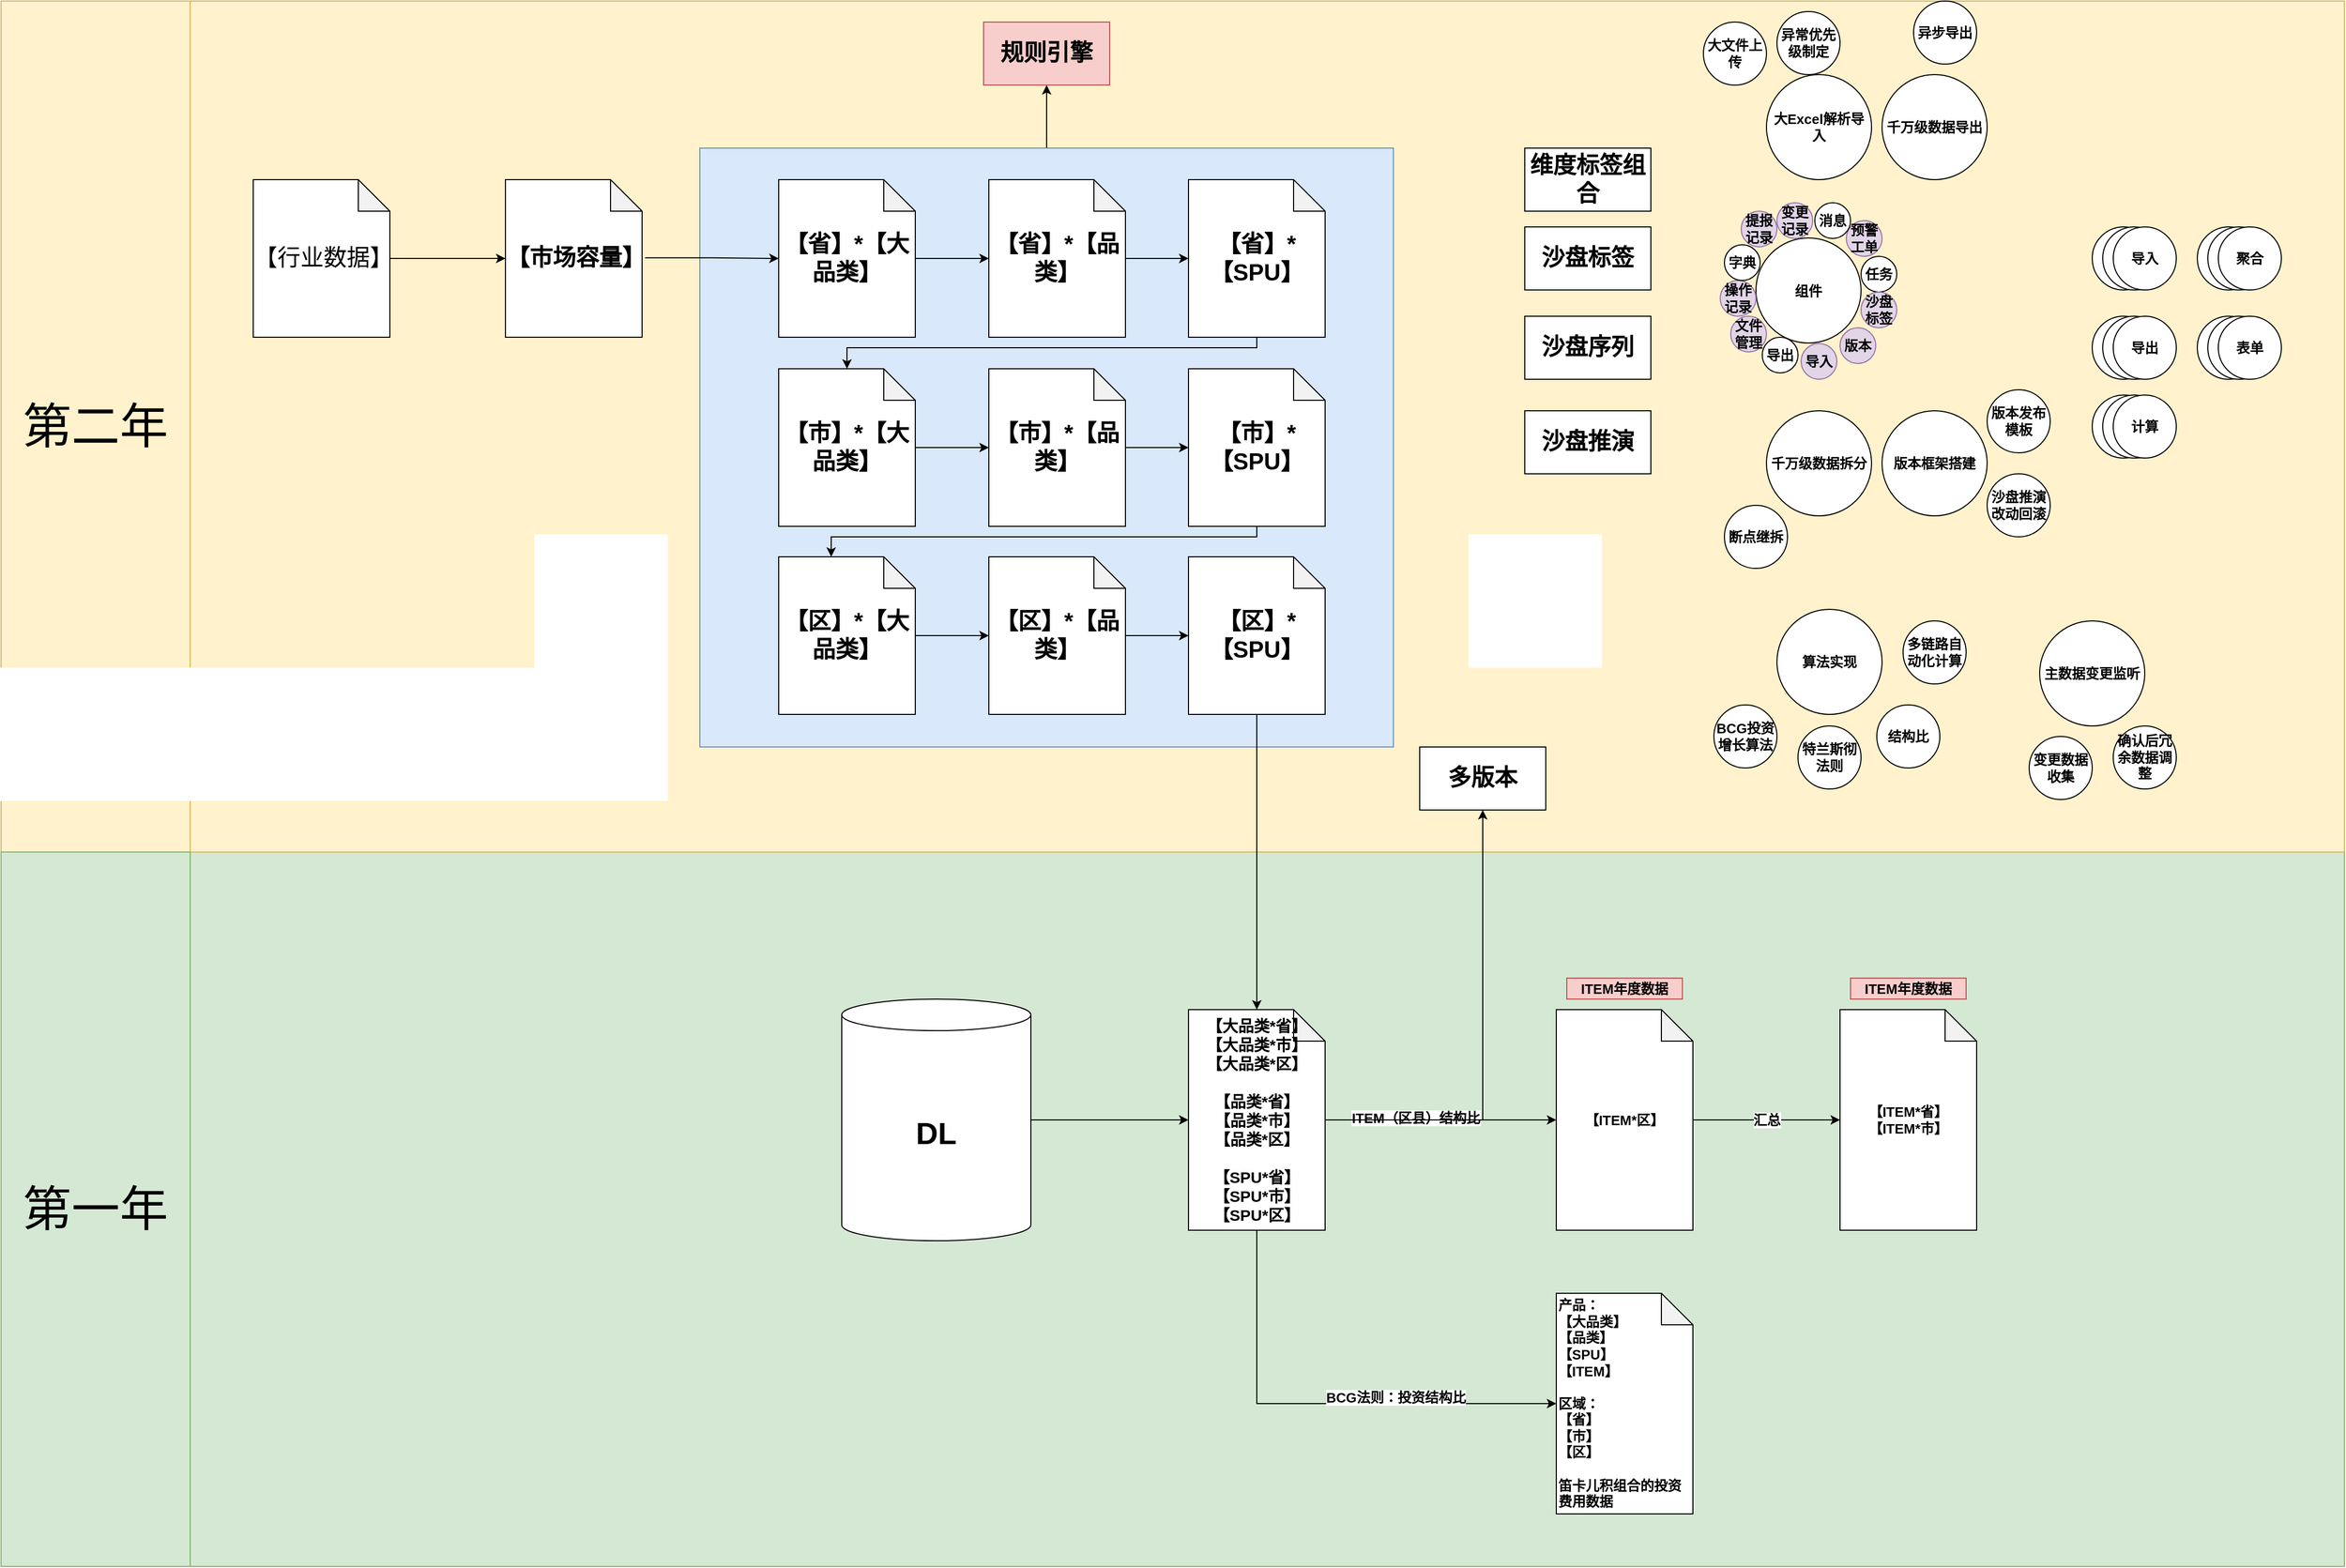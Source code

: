 <mxfile version="24.4.9" type="github">
  <diagram name="第 1 页" id="8OH2w3zE5pinLje4Pi6W">
    <mxGraphModel dx="3385" dy="2359" grid="1" gridSize="10" guides="1" tooltips="1" connect="1" arrows="1" fold="1" page="1" pageScale="1" pageWidth="827" pageHeight="1169" math="0" shadow="0">
      <root>
        <mxCell id="0" />
        <mxCell id="1" parent="0" />
        <mxCell id="eHLW0SlGa90sGgPydKtf-51" value="" style="rounded=0;whiteSpace=wrap;html=1;fillColor=#d5e8d4;strokeColor=#82b366;" parent="1" vertex="1">
          <mxGeometry x="-900" width="2050" height="680" as="geometry" />
        </mxCell>
        <mxCell id="eHLW0SlGa90sGgPydKtf-50" value="" style="rounded=0;whiteSpace=wrap;html=1;fillColor=#fff2cc;strokeColor=#d6b656;" parent="1" vertex="1">
          <mxGeometry x="-900" y="-810" width="2050" height="810" as="geometry" />
        </mxCell>
        <mxCell id="eHLW0SlGa90sGgPydKtf-121" value="" style="edgeStyle=orthogonalEdgeStyle;rounded=0;orthogonalLoop=1;jettySize=auto;html=1;fontSize=22;fontStyle=1" parent="1" source="eHLW0SlGa90sGgPydKtf-46" target="eHLW0SlGa90sGgPydKtf-120" edge="1">
          <mxGeometry relative="1" as="geometry" />
        </mxCell>
        <mxCell id="eHLW0SlGa90sGgPydKtf-46" value="" style="rounded=0;whiteSpace=wrap;html=1;fillColor=#dae8fc;strokeColor=#6c8ebf;fontSize=22;fontStyle=1" parent="1" vertex="1">
          <mxGeometry x="-415" y="-670" width="660" height="570" as="geometry" />
        </mxCell>
        <mxCell id="eHLW0SlGa90sGgPydKtf-5" value="" style="edgeStyle=orthogonalEdgeStyle;rounded=0;orthogonalLoop=1;jettySize=auto;html=1;fontSize=13;fontStyle=1" parent="1" source="eHLW0SlGa90sGgPydKtf-2" target="eHLW0SlGa90sGgPydKtf-4" edge="1">
          <mxGeometry relative="1" as="geometry" />
        </mxCell>
        <mxCell id="eHLW0SlGa90sGgPydKtf-7" value="ITEM（区县）结构比" style="edgeLabel;html=1;align=center;verticalAlign=middle;resizable=0;points=[];fontSize=13;fontStyle=1" parent="eHLW0SlGa90sGgPydKtf-5" vertex="1" connectable="0">
          <mxGeometry x="-0.22" y="2" relative="1" as="geometry">
            <mxPoint as="offset" />
          </mxGeometry>
        </mxCell>
        <mxCell id="eHLW0SlGa90sGgPydKtf-10" style="edgeStyle=orthogonalEdgeStyle;rounded=0;orthogonalLoop=1;jettySize=auto;html=1;exitX=0.5;exitY=1;exitDx=0;exitDy=0;exitPerimeter=0;entryX=0;entryY=0.5;entryDx=0;entryDy=0;entryPerimeter=0;fontSize=13;fontStyle=1" parent="1" source="eHLW0SlGa90sGgPydKtf-2" target="eHLW0SlGa90sGgPydKtf-8" edge="1">
          <mxGeometry relative="1" as="geometry" />
        </mxCell>
        <mxCell id="eHLW0SlGa90sGgPydKtf-14" value="BCG法则：投资结构比" style="edgeLabel;html=1;align=center;verticalAlign=middle;resizable=0;points=[];fontSize=13;fontStyle=1" parent="eHLW0SlGa90sGgPydKtf-10" vertex="1" connectable="0">
          <mxGeometry x="0.319" y="6" relative="1" as="geometry">
            <mxPoint as="offset" />
          </mxGeometry>
        </mxCell>
        <mxCell id="eHLW0SlGa90sGgPydKtf-123" value="" style="edgeStyle=orthogonalEdgeStyle;rounded=0;orthogonalLoop=1;jettySize=auto;html=1;fontSize=13;fontStyle=1" parent="1" source="eHLW0SlGa90sGgPydKtf-2" target="eHLW0SlGa90sGgPydKtf-122" edge="1">
          <mxGeometry relative="1" as="geometry" />
        </mxCell>
        <mxCell id="eHLW0SlGa90sGgPydKtf-2" value="【大品类*省】&lt;br style=&quot;font-size: 15px;&quot;&gt;【大品类*市】&lt;br style=&quot;font-size: 15px;&quot;&gt;【大品类*区】&lt;br style=&quot;font-size: 15px;&quot;&gt;&lt;br style=&quot;font-size: 15px;&quot;&gt;【品类*省】&lt;br style=&quot;font-size: 15px;&quot;&gt;【品类*市】&lt;br style=&quot;font-size: 15px;&quot;&gt;【品类*区】&lt;br style=&quot;font-size: 15px;&quot;&gt;&lt;br style=&quot;font-size: 15px;&quot;&gt;【SPU*省】&lt;br style=&quot;font-size: 15px;&quot;&gt;【SPU*市】&lt;br style=&quot;font-size: 15px;&quot;&gt;【SPU*区】&lt;br style=&quot;font-size: 15px;&quot;&gt;" style="shape=note;whiteSpace=wrap;html=1;backgroundOutline=1;darkOpacity=0.05;fontSize=15;fontStyle=1" parent="1" vertex="1">
          <mxGeometry x="50" y="150" width="130" height="210" as="geometry" />
        </mxCell>
        <mxCell id="eHLW0SlGa90sGgPydKtf-13" value="汇总" style="edgeStyle=orthogonalEdgeStyle;rounded=0;orthogonalLoop=1;jettySize=auto;html=1;fontSize=13;fontStyle=1" parent="1" source="eHLW0SlGa90sGgPydKtf-4" target="eHLW0SlGa90sGgPydKtf-12" edge="1">
          <mxGeometry relative="1" as="geometry" />
        </mxCell>
        <mxCell id="eHLW0SlGa90sGgPydKtf-4" value="【ITEM*区】" style="shape=note;whiteSpace=wrap;html=1;backgroundOutline=1;darkOpacity=0.05;fontSize=13;fontStyle=1" parent="1" vertex="1">
          <mxGeometry x="400" y="150" width="130" height="210" as="geometry" />
        </mxCell>
        <mxCell id="eHLW0SlGa90sGgPydKtf-8" value="产品：&lt;br style=&quot;font-size: 13px;&quot;&gt;【大品类】&lt;br style=&quot;font-size: 13px;&quot;&gt;【品类】&lt;br style=&quot;font-size: 13px;&quot;&gt;【SPU】&lt;br style=&quot;font-size: 13px;&quot;&gt;【ITEM】&lt;br style=&quot;font-size: 13px;&quot;&gt;&lt;br style=&quot;font-size: 13px;&quot;&gt;区域：&lt;br style=&quot;font-size: 13px;&quot;&gt;【省】&lt;br style=&quot;font-size: 13px;&quot;&gt;【市】&lt;br style=&quot;font-size: 13px;&quot;&gt;【区】&lt;br style=&quot;font-size: 13px;&quot;&gt;&lt;br style=&quot;font-size: 13px;&quot;&gt;笛卡儿积组合的投资费用数据" style="shape=note;whiteSpace=wrap;html=1;backgroundOutline=1;darkOpacity=0.05;align=left;fontSize=13;fontStyle=1" parent="1" vertex="1">
          <mxGeometry x="400" y="420" width="130" height="210" as="geometry" />
        </mxCell>
        <mxCell id="eHLW0SlGa90sGgPydKtf-11" value="ITEM年度数据" style="text;html=1;strokeColor=#b85450;fillColor=#f8cecc;align=center;verticalAlign=middle;whiteSpace=wrap;rounded=0;fontStyle=1;fontSize=13;" parent="1" vertex="1">
          <mxGeometry x="410" y="120" width="110" height="20" as="geometry" />
        </mxCell>
        <mxCell id="eHLW0SlGa90sGgPydKtf-12" value="【ITEM*省】&lt;br style=&quot;font-size: 13px;&quot;&gt;【ITEM*市】" style="shape=note;whiteSpace=wrap;html=1;backgroundOutline=1;darkOpacity=0.05;fontSize=13;fontStyle=1" parent="1" vertex="1">
          <mxGeometry x="670" y="150" width="130" height="210" as="geometry" />
        </mxCell>
        <mxCell id="eHLW0SlGa90sGgPydKtf-15" value="ITEM年度数据" style="text;html=1;strokeColor=#b85450;fillColor=#f8cecc;align=center;verticalAlign=middle;whiteSpace=wrap;rounded=0;fontStyle=1;fontSize=13;" parent="1" vertex="1">
          <mxGeometry x="680" y="120" width="110" height="20" as="geometry" />
        </mxCell>
        <mxCell id="eHLW0SlGa90sGgPydKtf-19" value="" style="edgeStyle=orthogonalEdgeStyle;rounded=0;orthogonalLoop=1;jettySize=auto;html=1;fontSize=22;fontStyle=1" parent="1" source="eHLW0SlGa90sGgPydKtf-17" target="eHLW0SlGa90sGgPydKtf-18" edge="1">
          <mxGeometry relative="1" as="geometry" />
        </mxCell>
        <mxCell id="eHLW0SlGa90sGgPydKtf-17" value="【行业数据】" style="shape=note;whiteSpace=wrap;html=1;backgroundOutline=1;darkOpacity=0.05;fontSize=22;" parent="1" vertex="1">
          <mxGeometry x="-840" y="-640" width="130" height="150" as="geometry" />
        </mxCell>
        <mxCell id="eHLW0SlGa90sGgPydKtf-37" style="edgeStyle=orthogonalEdgeStyle;rounded=0;orthogonalLoop=1;jettySize=auto;html=1;exitX=1.022;exitY=0.496;exitDx=0;exitDy=0;exitPerimeter=0;entryX=0;entryY=0.5;entryDx=0;entryDy=0;entryPerimeter=0;fontSize=22;fontStyle=1" parent="1" source="eHLW0SlGa90sGgPydKtf-18" target="eHLW0SlGa90sGgPydKtf-22" edge="1">
          <mxGeometry relative="1" as="geometry" />
        </mxCell>
        <mxCell id="eHLW0SlGa90sGgPydKtf-18" value="【市场容量】" style="shape=note;whiteSpace=wrap;html=1;backgroundOutline=1;darkOpacity=0.05;fontSize=22;fontStyle=1" parent="1" vertex="1">
          <mxGeometry x="-600" y="-640" width="130" height="150" as="geometry" />
        </mxCell>
        <mxCell id="eHLW0SlGa90sGgPydKtf-38" value="" style="edgeStyle=orthogonalEdgeStyle;rounded=0;orthogonalLoop=1;jettySize=auto;html=1;fontSize=22;fontStyle=1" parent="1" source="eHLW0SlGa90sGgPydKtf-22" target="eHLW0SlGa90sGgPydKtf-23" edge="1">
          <mxGeometry relative="1" as="geometry" />
        </mxCell>
        <mxCell id="eHLW0SlGa90sGgPydKtf-22" value="【省】*【大品类】" style="shape=note;whiteSpace=wrap;html=1;backgroundOutline=1;darkOpacity=0.05;fontSize=22;fontStyle=1" parent="1" vertex="1">
          <mxGeometry x="-340" y="-640" width="130" height="150" as="geometry" />
        </mxCell>
        <mxCell id="eHLW0SlGa90sGgPydKtf-39" value="" style="edgeStyle=orthogonalEdgeStyle;rounded=0;orthogonalLoop=1;jettySize=auto;html=1;fontSize=22;fontStyle=1" parent="1" source="eHLW0SlGa90sGgPydKtf-23" target="eHLW0SlGa90sGgPydKtf-24" edge="1">
          <mxGeometry relative="1" as="geometry" />
        </mxCell>
        <mxCell id="eHLW0SlGa90sGgPydKtf-23" value="【省】*【品类】" style="shape=note;whiteSpace=wrap;html=1;backgroundOutline=1;darkOpacity=0.05;fontSize=22;fontStyle=1" parent="1" vertex="1">
          <mxGeometry x="-140" y="-640" width="130" height="150" as="geometry" />
        </mxCell>
        <mxCell id="eHLW0SlGa90sGgPydKtf-40" style="edgeStyle=orthogonalEdgeStyle;rounded=0;orthogonalLoop=1;jettySize=auto;html=1;entryX=0.5;entryY=0;entryDx=0;entryDy=0;entryPerimeter=0;fontSize=22;fontStyle=1" parent="1" source="eHLW0SlGa90sGgPydKtf-24" target="eHLW0SlGa90sGgPydKtf-31" edge="1">
          <mxGeometry relative="1" as="geometry">
            <Array as="points">
              <mxPoint x="115" y="-480" />
              <mxPoint x="-275" y="-480" />
            </Array>
          </mxGeometry>
        </mxCell>
        <mxCell id="eHLW0SlGa90sGgPydKtf-24" value="【省】*【SPU】" style="shape=note;whiteSpace=wrap;html=1;backgroundOutline=1;darkOpacity=0.05;fontSize=22;fontStyle=1" parent="1" vertex="1">
          <mxGeometry x="50" y="-640" width="130" height="150" as="geometry" />
        </mxCell>
        <mxCell id="eHLW0SlGa90sGgPydKtf-41" value="" style="edgeStyle=orthogonalEdgeStyle;rounded=0;orthogonalLoop=1;jettySize=auto;html=1;fontSize=22;fontStyle=1" parent="1" source="eHLW0SlGa90sGgPydKtf-31" target="eHLW0SlGa90sGgPydKtf-32" edge="1">
          <mxGeometry relative="1" as="geometry" />
        </mxCell>
        <mxCell id="eHLW0SlGa90sGgPydKtf-31" value="【市】*【大品类】" style="shape=note;whiteSpace=wrap;html=1;backgroundOutline=1;darkOpacity=0.05;fontSize=22;fontStyle=1" parent="1" vertex="1">
          <mxGeometry x="-340" y="-460" width="130" height="150" as="geometry" />
        </mxCell>
        <mxCell id="eHLW0SlGa90sGgPydKtf-42" value="" style="edgeStyle=orthogonalEdgeStyle;rounded=0;orthogonalLoop=1;jettySize=auto;html=1;fontSize=22;fontStyle=1" parent="1" source="eHLW0SlGa90sGgPydKtf-32" target="eHLW0SlGa90sGgPydKtf-33" edge="1">
          <mxGeometry relative="1" as="geometry" />
        </mxCell>
        <mxCell id="eHLW0SlGa90sGgPydKtf-32" value="【市】*【品类】" style="shape=note;whiteSpace=wrap;html=1;backgroundOutline=1;darkOpacity=0.05;fontSize=22;fontStyle=1" parent="1" vertex="1">
          <mxGeometry x="-140" y="-460" width="130" height="150" as="geometry" />
        </mxCell>
        <mxCell id="eHLW0SlGa90sGgPydKtf-43" style="edgeStyle=orthogonalEdgeStyle;rounded=0;orthogonalLoop=1;jettySize=auto;html=1;entryX=0;entryY=0;entryDx=50;entryDy=0;entryPerimeter=0;fontSize=22;fontStyle=1" parent="1" source="eHLW0SlGa90sGgPydKtf-33" target="eHLW0SlGa90sGgPydKtf-34" edge="1">
          <mxGeometry relative="1" as="geometry">
            <Array as="points">
              <mxPoint x="115" y="-300" />
              <mxPoint x="-290" y="-300" />
            </Array>
          </mxGeometry>
        </mxCell>
        <mxCell id="eHLW0SlGa90sGgPydKtf-33" value="【市】*【SPU】" style="shape=note;whiteSpace=wrap;html=1;backgroundOutline=1;darkOpacity=0.05;fontSize=22;fontStyle=1" parent="1" vertex="1">
          <mxGeometry x="50" y="-460" width="130" height="150" as="geometry" />
        </mxCell>
        <mxCell id="eHLW0SlGa90sGgPydKtf-44" value="" style="edgeStyle=orthogonalEdgeStyle;rounded=0;orthogonalLoop=1;jettySize=auto;html=1;fontSize=22;fontStyle=1" parent="1" source="eHLW0SlGa90sGgPydKtf-34" target="eHLW0SlGa90sGgPydKtf-35" edge="1">
          <mxGeometry relative="1" as="geometry" />
        </mxCell>
        <mxCell id="eHLW0SlGa90sGgPydKtf-34" value="【区】*【大品类】" style="shape=note;whiteSpace=wrap;html=1;backgroundOutline=1;darkOpacity=0.05;fontSize=22;fontStyle=1" parent="1" vertex="1">
          <mxGeometry x="-340" y="-281" width="130" height="150" as="geometry" />
        </mxCell>
        <mxCell id="eHLW0SlGa90sGgPydKtf-45" value="" style="edgeStyle=orthogonalEdgeStyle;rounded=0;orthogonalLoop=1;jettySize=auto;html=1;fontSize=22;fontStyle=1" parent="1" source="eHLW0SlGa90sGgPydKtf-35" target="eHLW0SlGa90sGgPydKtf-36" edge="1">
          <mxGeometry relative="1" as="geometry" />
        </mxCell>
        <mxCell id="eHLW0SlGa90sGgPydKtf-35" value="【区】*【品类】" style="shape=note;whiteSpace=wrap;html=1;backgroundOutline=1;darkOpacity=0.05;fontSize=22;fontStyle=1" parent="1" vertex="1">
          <mxGeometry x="-140" y="-281" width="130" height="150" as="geometry" />
        </mxCell>
        <mxCell id="eHLW0SlGa90sGgPydKtf-47" style="edgeStyle=orthogonalEdgeStyle;rounded=0;orthogonalLoop=1;jettySize=auto;html=1;exitX=0.5;exitY=1;exitDx=0;exitDy=0;exitPerimeter=0;fontSize=13;fontStyle=1" parent="1" source="eHLW0SlGa90sGgPydKtf-36" target="eHLW0SlGa90sGgPydKtf-2" edge="1">
          <mxGeometry relative="1" as="geometry" />
        </mxCell>
        <mxCell id="eHLW0SlGa90sGgPydKtf-36" value="【区】*【SPU】" style="shape=note;whiteSpace=wrap;html=1;backgroundOutline=1;darkOpacity=0.05;fontSize=22;fontStyle=1" parent="1" vertex="1">
          <mxGeometry x="50" y="-281" width="130" height="150" as="geometry" />
        </mxCell>
        <mxCell id="eHLW0SlGa90sGgPydKtf-49" style="edgeStyle=orthogonalEdgeStyle;rounded=0;orthogonalLoop=1;jettySize=auto;html=1;exitX=1;exitY=0.5;exitDx=0;exitDy=0;exitPerimeter=0;entryX=0;entryY=0.5;entryDx=0;entryDy=0;entryPerimeter=0;fontSize=13;fontStyle=1" parent="1" source="eHLW0SlGa90sGgPydKtf-48" target="eHLW0SlGa90sGgPydKtf-2" edge="1">
          <mxGeometry relative="1" as="geometry" />
        </mxCell>
        <mxCell id="eHLW0SlGa90sGgPydKtf-48" value="&lt;font style=&quot;font-size: 29px;&quot;&gt;DL&lt;/font&gt;" style="shape=cylinder3;whiteSpace=wrap;html=1;boundedLbl=1;backgroundOutline=1;size=15;fontSize=13;fontStyle=1" parent="1" vertex="1">
          <mxGeometry x="-280" y="140" width="180" height="230" as="geometry" />
        </mxCell>
        <mxCell id="eHLW0SlGa90sGgPydKtf-52" value="&lt;font style=&quot;font-size: 46px;&quot;&gt;第二年&lt;/font&gt;" style="rounded=0;whiteSpace=wrap;html=1;fillColor=#fff2cc;strokeColor=#d6b656;" parent="1" vertex="1">
          <mxGeometry x="-1080" y="-810" width="180" height="810" as="geometry" />
        </mxCell>
        <mxCell id="eHLW0SlGa90sGgPydKtf-53" value="&lt;font style=&quot;font-size: 46px;&quot;&gt;第一年&lt;/font&gt;" style="rounded=0;whiteSpace=wrap;html=1;fillColor=#d5e8d4;strokeColor=#82b366;" parent="1" vertex="1">
          <mxGeometry x="-1080" width="180" height="680" as="geometry" />
        </mxCell>
        <mxCell id="eHLW0SlGa90sGgPydKtf-57" value="维度标签组合" style="rounded=0;whiteSpace=wrap;html=1;fontSize=22;fontStyle=1" parent="1" vertex="1">
          <mxGeometry x="370" y="-670" width="120" height="60" as="geometry" />
        </mxCell>
        <mxCell id="eHLW0SlGa90sGgPydKtf-58" value="沙盘标签" style="rounded=0;whiteSpace=wrap;html=1;fontSize=22;fontStyle=1" parent="1" vertex="1">
          <mxGeometry x="370" y="-595" width="120" height="60" as="geometry" />
        </mxCell>
        <mxCell id="eHLW0SlGa90sGgPydKtf-59" value="沙盘序列" style="rounded=0;whiteSpace=wrap;html=1;fontSize=22;fontStyle=1" parent="1" vertex="1">
          <mxGeometry x="370" y="-510" width="120" height="60" as="geometry" />
        </mxCell>
        <mxCell id="eHLW0SlGa90sGgPydKtf-60" value="沙盘推演" style="rounded=0;whiteSpace=wrap;html=1;fontSize=22;fontStyle=1" parent="1" vertex="1">
          <mxGeometry x="370" y="-420" width="120" height="60" as="geometry" />
        </mxCell>
        <mxCell id="eHLW0SlGa90sGgPydKtf-61" value="大Excel解析导入" style="ellipse;whiteSpace=wrap;html=1;aspect=fixed;fontSize=13;fontStyle=1" parent="1" vertex="1">
          <mxGeometry x="600" y="-740" width="100" height="100" as="geometry" />
        </mxCell>
        <mxCell id="eHLW0SlGa90sGgPydKtf-64" value="千万级数据拆分" style="ellipse;whiteSpace=wrap;html=1;aspect=fixed;fontSize=13;fontStyle=1" parent="1" vertex="1">
          <mxGeometry x="600" y="-420" width="100" height="100" as="geometry" />
        </mxCell>
        <mxCell id="eHLW0SlGa90sGgPydKtf-66" value="千万级数据导出" style="ellipse;whiteSpace=wrap;html=1;aspect=fixed;fontSize=13;fontStyle=1" parent="1" vertex="1">
          <mxGeometry x="710" y="-740" width="100" height="100" as="geometry" />
        </mxCell>
        <mxCell id="eHLW0SlGa90sGgPydKtf-68" value="预警工单" style="ellipse;whiteSpace=wrap;html=1;aspect=fixed;fillColor=#e1d5e7;strokeColor=#9673a6;fontSize=13;fontStyle=1" parent="1" vertex="1">
          <mxGeometry x="676" y="-601" width="34" height="34" as="geometry" />
        </mxCell>
        <mxCell id="eHLW0SlGa90sGgPydKtf-69" value="大文件上传" style="ellipse;whiteSpace=wrap;html=1;aspect=fixed;fontSize=13;fontStyle=1" parent="1" vertex="1">
          <mxGeometry x="540" y="-790" width="60" height="60" as="geometry" />
        </mxCell>
        <mxCell id="eHLW0SlGa90sGgPydKtf-70" value="断点继拆" style="ellipse;whiteSpace=wrap;html=1;aspect=fixed;fontSize=13;fontStyle=1" parent="1" vertex="1">
          <mxGeometry x="560" y="-330" width="60" height="60" as="geometry" />
        </mxCell>
        <mxCell id="eHLW0SlGa90sGgPydKtf-71" value="版本框架搭建" style="ellipse;whiteSpace=wrap;html=1;aspect=fixed;fontSize=13;fontStyle=1" parent="1" vertex="1">
          <mxGeometry x="710" y="-420" width="100" height="100" as="geometry" />
        </mxCell>
        <mxCell id="eHLW0SlGa90sGgPydKtf-72" value="算法实现" style="ellipse;whiteSpace=wrap;html=1;aspect=fixed;fontSize=13;fontStyle=1" parent="1" vertex="1">
          <mxGeometry x="610" y="-231" width="100" height="100" as="geometry" />
        </mxCell>
        <mxCell id="eHLW0SlGa90sGgPydKtf-73" value="BCG投资增长算法" style="ellipse;whiteSpace=wrap;html=1;aspect=fixed;fontSize=13;fontStyle=1" parent="1" vertex="1">
          <mxGeometry x="550" y="-140" width="60" height="60" as="geometry" />
        </mxCell>
        <mxCell id="eHLW0SlGa90sGgPydKtf-74" value="特兰斯彻法则" style="ellipse;whiteSpace=wrap;html=1;aspect=fixed;fontSize=13;fontStyle=1" parent="1" vertex="1">
          <mxGeometry x="630" y="-120" width="60" height="60" as="geometry" />
        </mxCell>
        <mxCell id="eHLW0SlGa90sGgPydKtf-75" value="结构比" style="ellipse;whiteSpace=wrap;html=1;aspect=fixed;fontSize=13;fontStyle=1" parent="1" vertex="1">
          <mxGeometry x="705" y="-140" width="60" height="60" as="geometry" />
        </mxCell>
        <mxCell id="eHLW0SlGa90sGgPydKtf-76" value="多链路自动化计算" style="ellipse;whiteSpace=wrap;html=1;aspect=fixed;fontSize=13;fontStyle=1" parent="1" vertex="1">
          <mxGeometry x="730" y="-220" width="60" height="60" as="geometry" />
        </mxCell>
        <mxCell id="eHLW0SlGa90sGgPydKtf-77" value="版本发布模板" style="ellipse;whiteSpace=wrap;html=1;aspect=fixed;fontSize=13;fontStyle=1" parent="1" vertex="1">
          <mxGeometry x="810" y="-440" width="60" height="60" as="geometry" />
        </mxCell>
        <mxCell id="eHLW0SlGa90sGgPydKtf-78" value="异步导出" style="ellipse;whiteSpace=wrap;html=1;aspect=fixed;fontSize=13;fontStyle=1" parent="1" vertex="1">
          <mxGeometry x="740" y="-810" width="60" height="60" as="geometry" />
        </mxCell>
        <mxCell id="eHLW0SlGa90sGgPydKtf-80" value="异常优先级制定" style="ellipse;whiteSpace=wrap;html=1;aspect=fixed;fontSize=13;fontStyle=1" parent="1" vertex="1">
          <mxGeometry x="610" y="-800" width="60" height="60" as="geometry" />
        </mxCell>
        <mxCell id="eHLW0SlGa90sGgPydKtf-81" value="主数据变更监听" style="ellipse;whiteSpace=wrap;html=1;aspect=fixed;fontSize=13;fontStyle=1" parent="1" vertex="1">
          <mxGeometry x="860" y="-220" width="100" height="100" as="geometry" />
        </mxCell>
        <mxCell id="eHLW0SlGa90sGgPydKtf-82" value="变更数据收集" style="ellipse;whiteSpace=wrap;html=1;aspect=fixed;fontSize=13;fontStyle=1" parent="1" vertex="1">
          <mxGeometry x="850" y="-110" width="60" height="60" as="geometry" />
        </mxCell>
        <mxCell id="eHLW0SlGa90sGgPydKtf-83" value="确认后冗余数据调整" style="ellipse;whiteSpace=wrap;html=1;aspect=fixed;fontSize=13;fontStyle=1" parent="1" vertex="1">
          <mxGeometry x="930" y="-120" width="60" height="60" as="geometry" />
        </mxCell>
        <mxCell id="eHLW0SlGa90sGgPydKtf-84" value="沙盘推演&lt;br style=&quot;font-size: 13px;&quot;&gt;改动回滚" style="ellipse;whiteSpace=wrap;html=1;aspect=fixed;fontSize=13;fontStyle=1" parent="1" vertex="1">
          <mxGeometry x="810" y="-360" width="60" height="60" as="geometry" />
        </mxCell>
        <mxCell id="eHLW0SlGa90sGgPydKtf-87" value="导入" style="ellipse;whiteSpace=wrap;html=1;aspect=fixed;fontSize=13;fontStyle=1" parent="1" vertex="1">
          <mxGeometry x="910" y="-595" width="60" height="60" as="geometry" />
        </mxCell>
        <mxCell id="eHLW0SlGa90sGgPydKtf-88" value="导入" style="ellipse;whiteSpace=wrap;html=1;aspect=fixed;fontSize=13;fontStyle=1" parent="1" vertex="1">
          <mxGeometry x="920" y="-595" width="60" height="60" as="geometry" />
        </mxCell>
        <mxCell id="eHLW0SlGa90sGgPydKtf-89" value="导入" style="ellipse;whiteSpace=wrap;html=1;aspect=fixed;fontSize=13;fontStyle=1" parent="1" vertex="1">
          <mxGeometry x="930" y="-595" width="60" height="60" as="geometry" />
        </mxCell>
        <mxCell id="eHLW0SlGa90sGgPydKtf-90" value="导入" style="ellipse;whiteSpace=wrap;html=1;aspect=fixed;fontSize=13;fontStyle=1" parent="1" vertex="1">
          <mxGeometry x="910" y="-510" width="60" height="60" as="geometry" />
        </mxCell>
        <mxCell id="eHLW0SlGa90sGgPydKtf-91" value="导入" style="ellipse;whiteSpace=wrap;html=1;aspect=fixed;fontSize=13;fontStyle=1" parent="1" vertex="1">
          <mxGeometry x="920" y="-510" width="60" height="60" as="geometry" />
        </mxCell>
        <mxCell id="eHLW0SlGa90sGgPydKtf-92" value="导出" style="ellipse;whiteSpace=wrap;html=1;aspect=fixed;fontSize=13;fontStyle=1" parent="1" vertex="1">
          <mxGeometry x="930" y="-510" width="60" height="60" as="geometry" />
        </mxCell>
        <mxCell id="eHLW0SlGa90sGgPydKtf-93" value="导入" style="ellipse;whiteSpace=wrap;html=1;aspect=fixed;fontSize=13;fontStyle=1" parent="1" vertex="1">
          <mxGeometry x="1010" y="-595" width="60" height="60" as="geometry" />
        </mxCell>
        <mxCell id="eHLW0SlGa90sGgPydKtf-94" value="导入" style="ellipse;whiteSpace=wrap;html=1;aspect=fixed;fontSize=13;fontStyle=1" parent="1" vertex="1">
          <mxGeometry x="1020" y="-595" width="60" height="60" as="geometry" />
        </mxCell>
        <mxCell id="eHLW0SlGa90sGgPydKtf-95" value="聚合" style="ellipse;whiteSpace=wrap;html=1;aspect=fixed;fontSize=13;fontStyle=1" parent="1" vertex="1">
          <mxGeometry x="1030" y="-595" width="60" height="60" as="geometry" />
        </mxCell>
        <mxCell id="eHLW0SlGa90sGgPydKtf-96" value="导入" style="ellipse;whiteSpace=wrap;html=1;aspect=fixed;fontSize=13;fontStyle=1" parent="1" vertex="1">
          <mxGeometry x="1010" y="-510" width="60" height="60" as="geometry" />
        </mxCell>
        <mxCell id="eHLW0SlGa90sGgPydKtf-97" value="导入" style="ellipse;whiteSpace=wrap;html=1;aspect=fixed;fontSize=13;fontStyle=1" parent="1" vertex="1">
          <mxGeometry x="1020" y="-510" width="60" height="60" as="geometry" />
        </mxCell>
        <mxCell id="eHLW0SlGa90sGgPydKtf-98" value="表单" style="ellipse;whiteSpace=wrap;html=1;aspect=fixed;fontSize=13;fontStyle=1" parent="1" vertex="1">
          <mxGeometry x="1030" y="-510" width="60" height="60" as="geometry" />
        </mxCell>
        <mxCell id="eHLW0SlGa90sGgPydKtf-99" value="组件" style="ellipse;whiteSpace=wrap;html=1;aspect=fixed;fontSize=13;fontStyle=1" parent="1" vertex="1">
          <mxGeometry x="590" y="-584.5" width="100" height="100" as="geometry" />
        </mxCell>
        <mxCell id="eHLW0SlGa90sGgPydKtf-100" value="任务" style="ellipse;whiteSpace=wrap;html=1;aspect=fixed;fontSize=13;fontStyle=1" parent="1" vertex="1">
          <mxGeometry x="690" y="-567" width="34" height="34" as="geometry" />
        </mxCell>
        <mxCell id="eHLW0SlGa90sGgPydKtf-101" value="沙盘标签" style="ellipse;whiteSpace=wrap;html=1;aspect=fixed;fillColor=#e1d5e7;strokeColor=#9673a6;fontSize=13;fontStyle=1" parent="1" vertex="1">
          <mxGeometry x="690" y="-533" width="34" height="34" as="geometry" />
        </mxCell>
        <mxCell id="eHLW0SlGa90sGgPydKtf-102" value="版本" style="ellipse;whiteSpace=wrap;html=1;aspect=fixed;fillColor=#e1d5e7;strokeColor=#9673a6;fontSize=13;fontStyle=1" parent="1" vertex="1">
          <mxGeometry x="670" y="-499" width="34" height="34" as="geometry" />
        </mxCell>
        <mxCell id="eHLW0SlGa90sGgPydKtf-103" value="导入" style="ellipse;whiteSpace=wrap;html=1;aspect=fixed;fillColor=#e1d5e7;strokeColor=#9673a6;fontSize=13;fontStyle=1" parent="1" vertex="1">
          <mxGeometry x="633" y="-484" width="34" height="34" as="geometry" />
        </mxCell>
        <mxCell id="eHLW0SlGa90sGgPydKtf-104" value="导出" style="ellipse;whiteSpace=wrap;html=1;aspect=fixed;fontSize=13;fontStyle=1" parent="1" vertex="1">
          <mxGeometry x="596" y="-490" width="34" height="34" as="geometry" />
        </mxCell>
        <mxCell id="eHLW0SlGa90sGgPydKtf-106" value="文件管理" style="ellipse;whiteSpace=wrap;html=1;aspect=fixed;fillColor=#e1d5e7;strokeColor=#9673a6;fontSize=13;fontStyle=1" parent="1" vertex="1">
          <mxGeometry x="566" y="-510" width="34" height="34" as="geometry" />
        </mxCell>
        <mxCell id="eHLW0SlGa90sGgPydKtf-107" value="操作记录" style="ellipse;whiteSpace=wrap;html=1;aspect=fixed;fillColor=#e1d5e7;strokeColor=#9673a6;fontSize=13;fontStyle=1" parent="1" vertex="1">
          <mxGeometry x="556" y="-544" width="34" height="34" as="geometry" />
        </mxCell>
        <mxCell id="eHLW0SlGa90sGgPydKtf-109" value="字典" style="ellipse;whiteSpace=wrap;html=1;aspect=fixed;fontSize=13;fontStyle=1" parent="1" vertex="1">
          <mxGeometry x="560" y="-578" width="34" height="34" as="geometry" />
        </mxCell>
        <mxCell id="eHLW0SlGa90sGgPydKtf-111" value="提报记录" style="ellipse;whiteSpace=wrap;html=1;aspect=fixed;fillColor=#e1d5e7;strokeColor=#9673a6;fontSize=13;fontStyle=1" parent="1" vertex="1">
          <mxGeometry x="576" y="-610" width="34" height="34" as="geometry" />
        </mxCell>
        <mxCell id="eHLW0SlGa90sGgPydKtf-112" value="变更记录" style="ellipse;whiteSpace=wrap;html=1;aspect=fixed;fillColor=#e1d5e7;strokeColor=#9673a6;fontSize=13;fontStyle=1" parent="1" vertex="1">
          <mxGeometry x="610" y="-618" width="34" height="34" as="geometry" />
        </mxCell>
        <mxCell id="eHLW0SlGa90sGgPydKtf-113" value="消息" style="ellipse;whiteSpace=wrap;html=1;aspect=fixed;fontSize=13;fontStyle=1" parent="1" vertex="1">
          <mxGeometry x="646" y="-618" width="34" height="34" as="geometry" />
        </mxCell>
        <mxCell id="eHLW0SlGa90sGgPydKtf-117" value="导入" style="ellipse;whiteSpace=wrap;html=1;aspect=fixed;fontSize=13;fontStyle=1" parent="1" vertex="1">
          <mxGeometry x="910" y="-435" width="60" height="60" as="geometry" />
        </mxCell>
        <mxCell id="eHLW0SlGa90sGgPydKtf-118" value="导入" style="ellipse;whiteSpace=wrap;html=1;aspect=fixed;fontSize=13;fontStyle=1" parent="1" vertex="1">
          <mxGeometry x="920" y="-435" width="60" height="60" as="geometry" />
        </mxCell>
        <mxCell id="eHLW0SlGa90sGgPydKtf-119" value="计算" style="ellipse;whiteSpace=wrap;html=1;aspect=fixed;fontSize=13;fontStyle=1" parent="1" vertex="1">
          <mxGeometry x="930" y="-435" width="60" height="60" as="geometry" />
        </mxCell>
        <mxCell id="eHLW0SlGa90sGgPydKtf-120" value="规则引擎" style="whiteSpace=wrap;html=1;fillColor=#f8cecc;strokeColor=#b85450;rounded=0;fontSize=22;fontStyle=1" parent="1" vertex="1">
          <mxGeometry x="-145" y="-790" width="120" height="60" as="geometry" />
        </mxCell>
        <mxCell id="eHLW0SlGa90sGgPydKtf-122" value="多版本" style="whiteSpace=wrap;html=1;fontSize=22;fontStyle=1" parent="1" vertex="1">
          <mxGeometry x="270" y="-100" width="120" height="60" as="geometry" />
        </mxCell>
      </root>
    </mxGraphModel>
  </diagram>
</mxfile>
